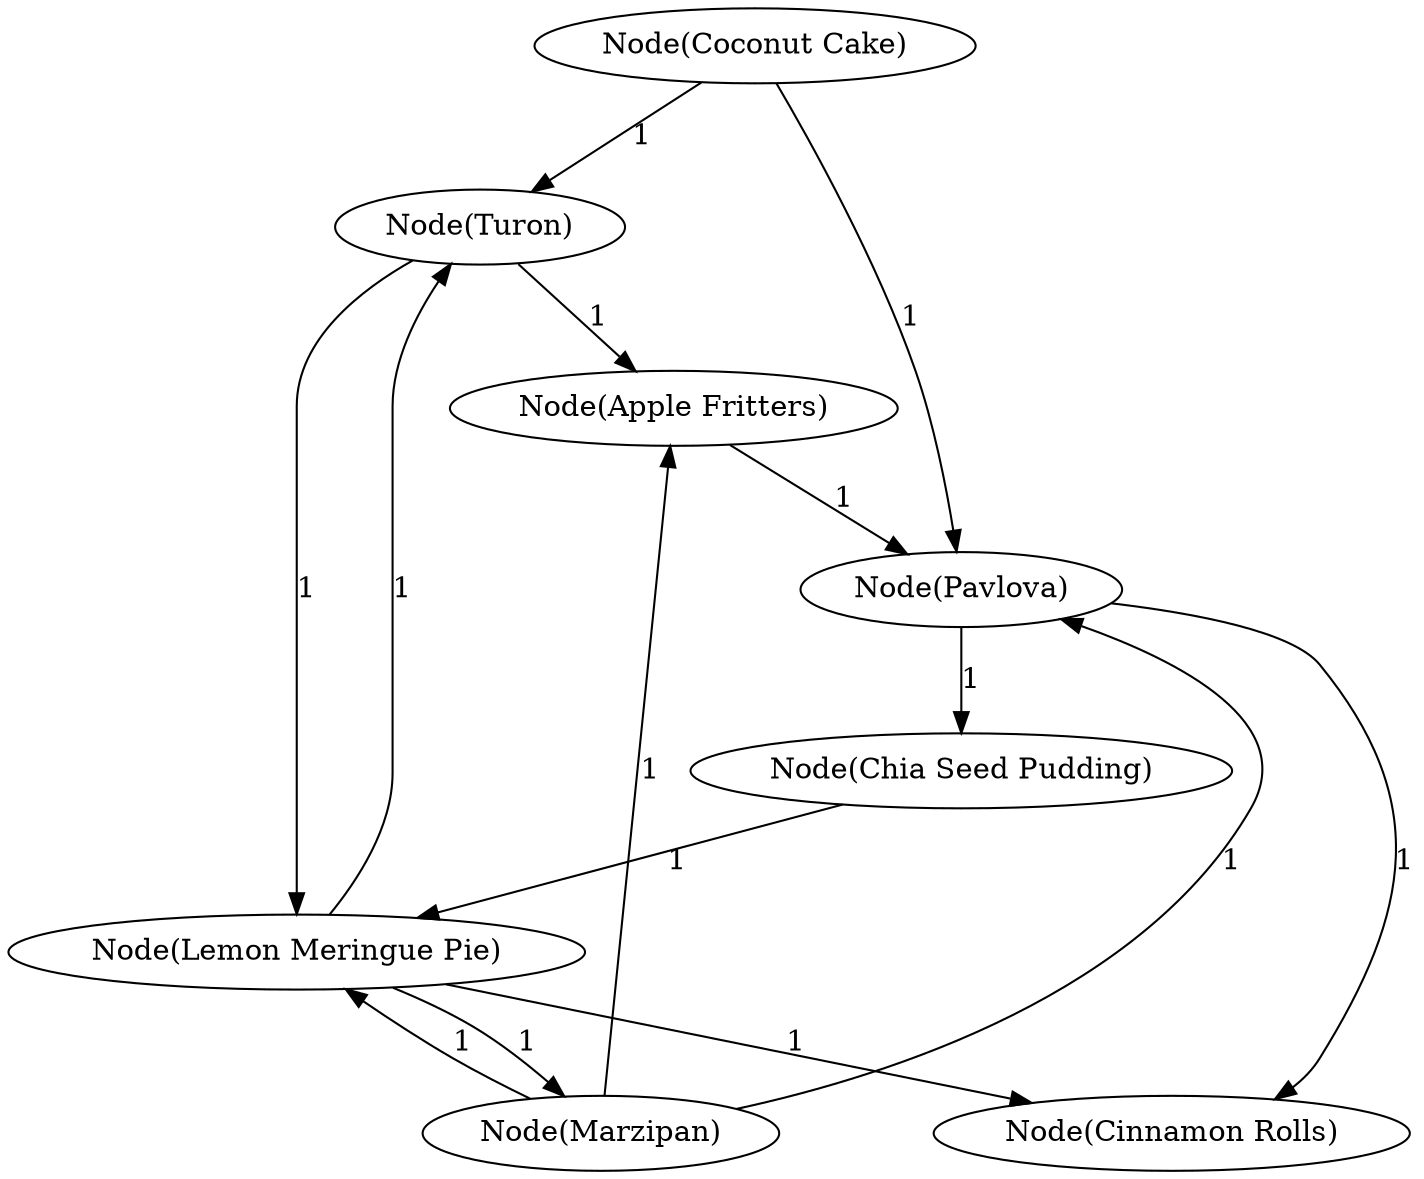 digraph {
	"Node(Turon)"
	"Node(Coconut Cake)"
	"Node(Marzipan)"
	"Node(Cinnamon Rolls)"
	"Node(Apple Fritters)"
	"Node(Lemon Meringue Pie)"
	"Node(Pavlova)"
	"Node(Chia Seed Pudding)"
	"Node(Turon)" -> "Node(Apple Fritters)" [label=1]
	"Node(Turon)" -> "Node(Lemon Meringue Pie)" [label=1]
	"Node(Chia Seed Pudding)" -> "Node(Lemon Meringue Pie)" [label=1]
	"Node(Marzipan)" -> "Node(Lemon Meringue Pie)" [label=1]
	"Node(Marzipan)" -> "Node(Pavlova)" [label=1]
	"Node(Marzipan)" -> "Node(Apple Fritters)" [label=1]
	"Node(Apple Fritters)" -> "Node(Pavlova)" [label=1]
	"Node(Lemon Meringue Pie)" -> "Node(Turon)" [label=1]
	"Node(Lemon Meringue Pie)" -> "Node(Marzipan)" [label=1]
	"Node(Lemon Meringue Pie)" -> "Node(Cinnamon Rolls)" [label=1]
	"Node(Pavlova)" -> "Node(Chia Seed Pudding)" [label=1]
	"Node(Pavlova)" -> "Node(Cinnamon Rolls)" [label=1]
	"Node(Coconut Cake)" -> "Node(Turon)" [label=1]
	"Node(Coconut Cake)" -> "Node(Pavlova)" [label=1]
}
